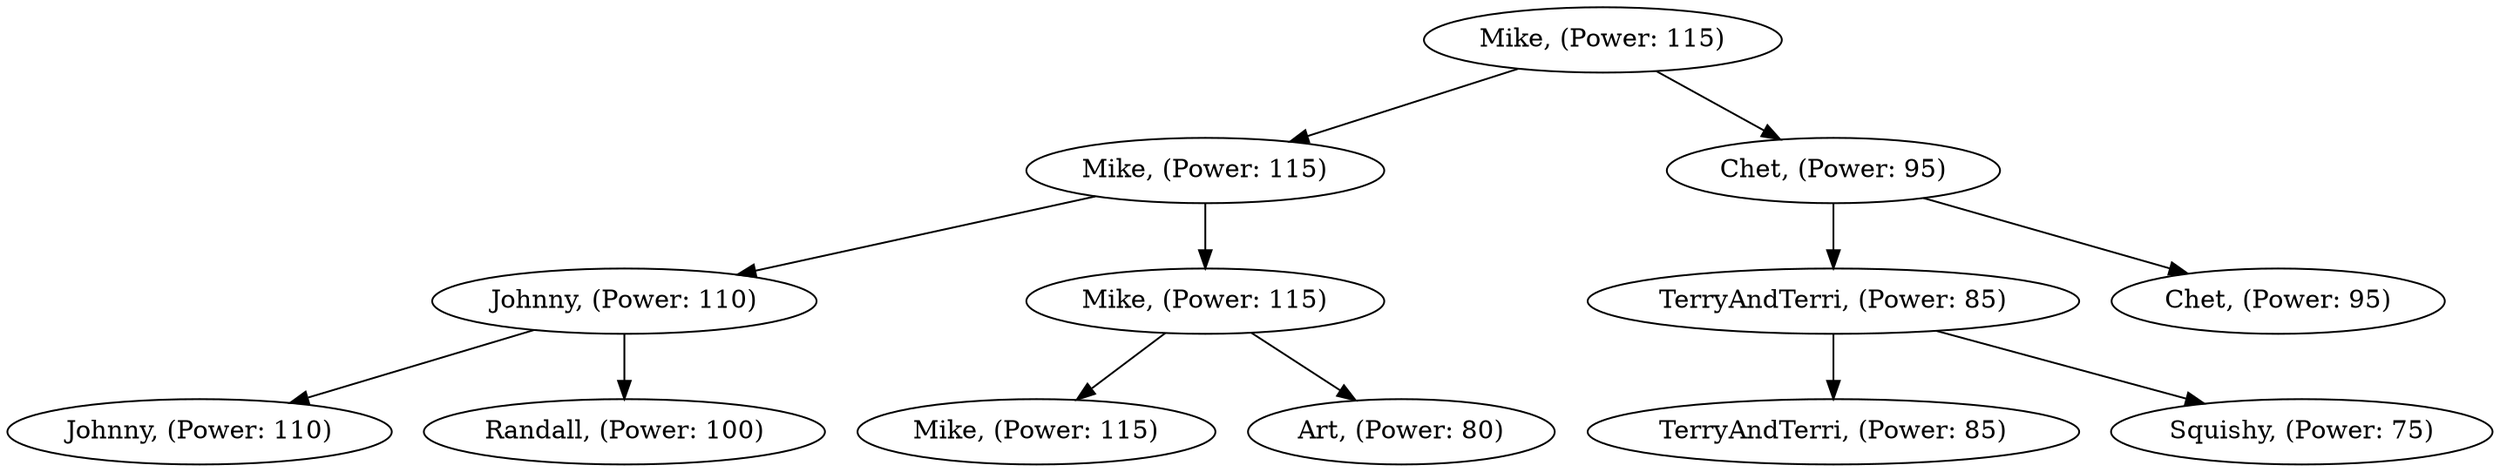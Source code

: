 digraph TournamentTree {
    node0 [label="Mike, (Power: 115)"];
    node1 [label="Mike, (Power: 115)"];
    node2 [label="Johnny, (Power: 110)"];
    node3 [label="Johnny, (Power: 110)"];
    node2 -> node3;
    node4 [label="Randall, (Power: 100)"];
    node2 -> node4;
    node1 -> node2;
    node5 [label="Mike, (Power: 115)"];
    node6 [label="Mike, (Power: 115)"];
    node5 -> node6;
    node7 [label="Art, (Power: 80)"];
    node5 -> node7;
    node1 -> node5;
    node0 -> node1;
    node8 [label="Chet, (Power: 95)"];
    node9 [label="TerryAndTerri, (Power: 85)"];
    node10 [label="TerryAndTerri, (Power: 85)"];
    node9 -> node10;
    node11 [label="Squishy, (Power: 75)"];
    node9 -> node11;
    node8 -> node9;
    node12 [label="Chet, (Power: 95)"];
    node8 -> node12;
    node0 -> node8;
}
